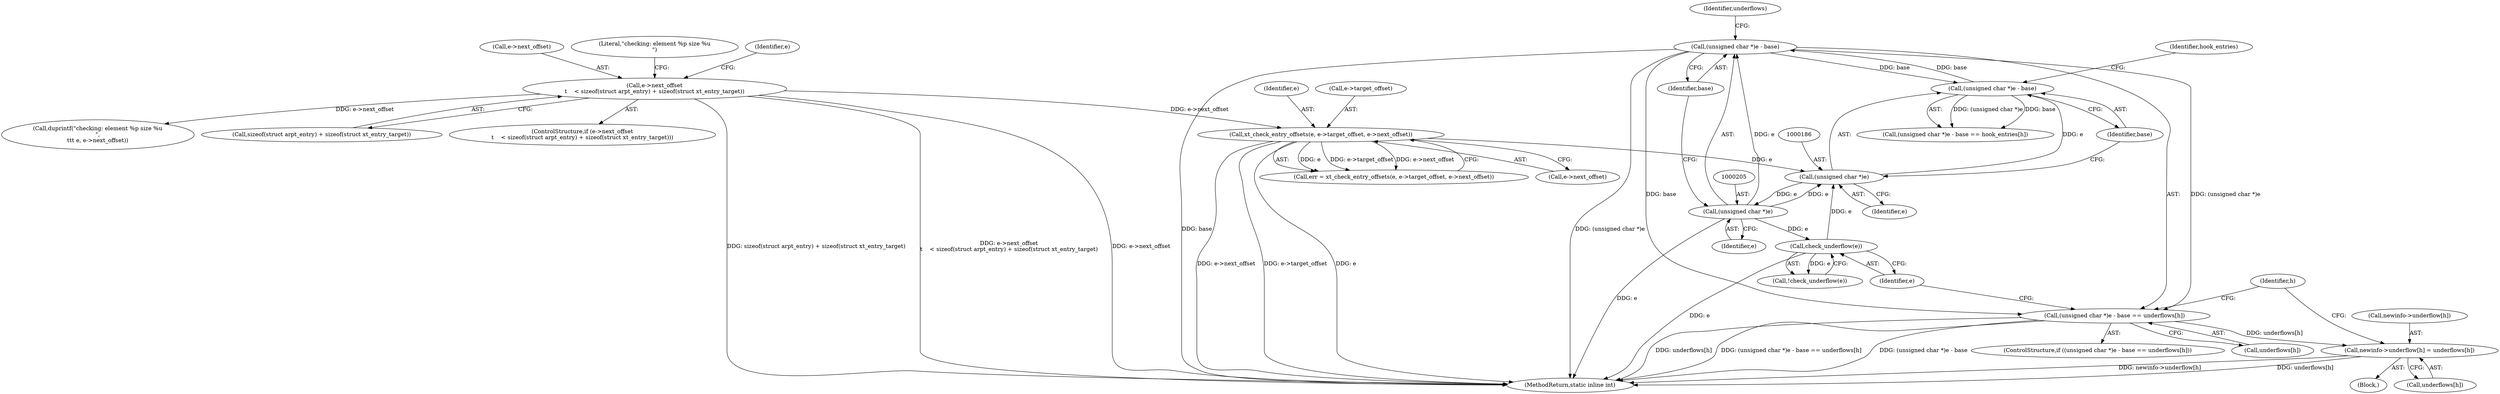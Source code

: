 digraph "0_linux_ce683e5f9d045e5d67d1312a42b359cb2ab2a13c_0@pointer" {
"1000222" [label="(Call,newinfo->underflow[h] = underflows[h])"];
"1000202" [label="(Call,(unsigned char *)e - base == underflows[h])"];
"1000203" [label="(Call,(unsigned char *)e - base)"];
"1000204" [label="(Call,(unsigned char *)e)"];
"1000185" [label="(Call,(unsigned char *)e)"];
"1000152" [label="(Call,xt_check_entry_offsets(e, e->target_offset, e->next_offset))"];
"1000121" [label="(Call,e->next_offset\n\t    < sizeof(struct arpt_entry) + sizeof(struct xt_entry_target))"];
"1000214" [label="(Call,check_underflow(e))"];
"1000184" [label="(Call,(unsigned char *)e - base)"];
"1000188" [label="(Identifier,base)"];
"1000122" [label="(Call,e->next_offset)"];
"1000223" [label="(Call,newinfo->underflow[h])"];
"1000215" [label="(Identifier,e)"];
"1000222" [label="(Call,newinfo->underflow[h] = underflows[h])"];
"1000206" [label="(Identifier,e)"];
"1000157" [label="(Call,e->next_offset)"];
"1000204" [label="(Call,(unsigned char *)e)"];
"1000213" [label="(Call,!check_underflow(e))"];
"1000120" [label="(ControlStructure,if (e->next_offset\n\t    < sizeof(struct arpt_entry) + sizeof(struct xt_entry_target)))"];
"1000184" [label="(Call,(unsigned char *)e - base)"];
"1000190" [label="(Identifier,hook_entries)"];
"1000214" [label="(Call,check_underflow(e))"];
"1000203" [label="(Call,(unsigned char *)e - base)"];
"1000211" [label="(Block,)"];
"1000183" [label="(Call,(unsigned char *)e - base == hook_entries[h])"];
"1000153" [label="(Identifier,e)"];
"1000207" [label="(Identifier,base)"];
"1000131" [label="(Call,duprintf(\"checking: element %p size %u\n\",\n\t\t\t e, e->next_offset))"];
"1000187" [label="(Identifier,e)"];
"1000125" [label="(Call,sizeof(struct arpt_entry) + sizeof(struct xt_entry_target))"];
"1000228" [label="(Call,underflows[h])"];
"1000202" [label="(Call,(unsigned char *)e - base == underflows[h])"];
"1000201" [label="(ControlStructure,if ((unsigned char *)e - base == underflows[h]))"];
"1000154" [label="(Call,e->target_offset)"];
"1000152" [label="(Call,xt_check_entry_offsets(e, e->target_offset, e->next_offset))"];
"1000132" [label="(Literal,\"checking: element %p size %u\n\")"];
"1000145" [label="(Identifier,e)"];
"1000209" [label="(Identifier,underflows)"];
"1000150" [label="(Call,err = xt_check_entry_offsets(e, e->target_offset, e->next_offset))"];
"1000172" [label="(Identifier,h)"];
"1000208" [label="(Call,underflows[h])"];
"1000185" [label="(Call,(unsigned char *)e)"];
"1000121" [label="(Call,e->next_offset\n\t    < sizeof(struct arpt_entry) + sizeof(struct xt_entry_target))"];
"1000239" [label="(MethodReturn,static inline int)"];
"1000222" -> "1000211"  [label="AST: "];
"1000222" -> "1000228"  [label="CFG: "];
"1000223" -> "1000222"  [label="AST: "];
"1000228" -> "1000222"  [label="AST: "];
"1000172" -> "1000222"  [label="CFG: "];
"1000222" -> "1000239"  [label="DDG: newinfo->underflow[h]"];
"1000222" -> "1000239"  [label="DDG: underflows[h]"];
"1000202" -> "1000222"  [label="DDG: underflows[h]"];
"1000202" -> "1000201"  [label="AST: "];
"1000202" -> "1000208"  [label="CFG: "];
"1000203" -> "1000202"  [label="AST: "];
"1000208" -> "1000202"  [label="AST: "];
"1000215" -> "1000202"  [label="CFG: "];
"1000172" -> "1000202"  [label="CFG: "];
"1000202" -> "1000239"  [label="DDG: (unsigned char *)e - base"];
"1000202" -> "1000239"  [label="DDG: underflows[h]"];
"1000202" -> "1000239"  [label="DDG: (unsigned char *)e - base == underflows[h]"];
"1000203" -> "1000202"  [label="DDG: (unsigned char *)e"];
"1000203" -> "1000202"  [label="DDG: base"];
"1000203" -> "1000207"  [label="CFG: "];
"1000204" -> "1000203"  [label="AST: "];
"1000207" -> "1000203"  [label="AST: "];
"1000209" -> "1000203"  [label="CFG: "];
"1000203" -> "1000239"  [label="DDG: base"];
"1000203" -> "1000239"  [label="DDG: (unsigned char *)e"];
"1000203" -> "1000184"  [label="DDG: base"];
"1000204" -> "1000203"  [label="DDG: e"];
"1000184" -> "1000203"  [label="DDG: base"];
"1000204" -> "1000206"  [label="CFG: "];
"1000205" -> "1000204"  [label="AST: "];
"1000206" -> "1000204"  [label="AST: "];
"1000207" -> "1000204"  [label="CFG: "];
"1000204" -> "1000239"  [label="DDG: e"];
"1000204" -> "1000185"  [label="DDG: e"];
"1000185" -> "1000204"  [label="DDG: e"];
"1000204" -> "1000214"  [label="DDG: e"];
"1000185" -> "1000184"  [label="AST: "];
"1000185" -> "1000187"  [label="CFG: "];
"1000186" -> "1000185"  [label="AST: "];
"1000187" -> "1000185"  [label="AST: "];
"1000188" -> "1000185"  [label="CFG: "];
"1000185" -> "1000184"  [label="DDG: e"];
"1000152" -> "1000185"  [label="DDG: e"];
"1000214" -> "1000185"  [label="DDG: e"];
"1000152" -> "1000150"  [label="AST: "];
"1000152" -> "1000157"  [label="CFG: "];
"1000153" -> "1000152"  [label="AST: "];
"1000154" -> "1000152"  [label="AST: "];
"1000157" -> "1000152"  [label="AST: "];
"1000150" -> "1000152"  [label="CFG: "];
"1000152" -> "1000239"  [label="DDG: e->next_offset"];
"1000152" -> "1000239"  [label="DDG: e->target_offset"];
"1000152" -> "1000239"  [label="DDG: e"];
"1000152" -> "1000150"  [label="DDG: e"];
"1000152" -> "1000150"  [label="DDG: e->target_offset"];
"1000152" -> "1000150"  [label="DDG: e->next_offset"];
"1000121" -> "1000152"  [label="DDG: e->next_offset"];
"1000121" -> "1000120"  [label="AST: "];
"1000121" -> "1000125"  [label="CFG: "];
"1000122" -> "1000121"  [label="AST: "];
"1000125" -> "1000121"  [label="AST: "];
"1000132" -> "1000121"  [label="CFG: "];
"1000145" -> "1000121"  [label="CFG: "];
"1000121" -> "1000239"  [label="DDG: sizeof(struct arpt_entry) + sizeof(struct xt_entry_target)"];
"1000121" -> "1000239"  [label="DDG: e->next_offset\n\t    < sizeof(struct arpt_entry) + sizeof(struct xt_entry_target)"];
"1000121" -> "1000239"  [label="DDG: e->next_offset"];
"1000121" -> "1000131"  [label="DDG: e->next_offset"];
"1000214" -> "1000213"  [label="AST: "];
"1000214" -> "1000215"  [label="CFG: "];
"1000215" -> "1000214"  [label="AST: "];
"1000213" -> "1000214"  [label="CFG: "];
"1000214" -> "1000239"  [label="DDG: e"];
"1000214" -> "1000213"  [label="DDG: e"];
"1000184" -> "1000183"  [label="AST: "];
"1000184" -> "1000188"  [label="CFG: "];
"1000188" -> "1000184"  [label="AST: "];
"1000190" -> "1000184"  [label="CFG: "];
"1000184" -> "1000183"  [label="DDG: (unsigned char *)e"];
"1000184" -> "1000183"  [label="DDG: base"];
}
